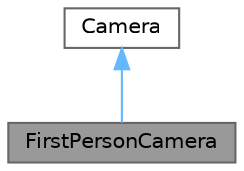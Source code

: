 digraph "FirstPersonCamera"
{
 // LATEX_PDF_SIZE
  bgcolor="transparent";
  edge [fontname=Helvetica,fontsize=10,labelfontname=Helvetica,labelfontsize=10];
  node [fontname=Helvetica,fontsize=10,shape=box,height=0.2,width=0.4];
  Node1 [id="Node000001",label="FirstPersonCamera",height=0.2,width=0.4,color="gray40", fillcolor="grey60", style="filled", fontcolor="black",tooltip="Extends Camera to support first‑person controls (WASD, mouse look, scroll zoom)."];
  Node2 -> Node1 [id="edge1_Node000001_Node000002",dir="back",color="steelblue1",style="solid",tooltip=" "];
  Node2 [id="Node000002",label="Camera",height=0.2,width=0.4,color="gray40", fillcolor="white", style="filled",URL="$da/dbb/class_camera.html",tooltip="Encapsulates a 3D camera with position, orientation, and projection controls."];
}

